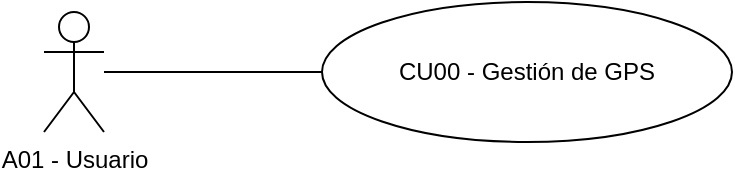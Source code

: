 <mxfile>
    <diagram id="LG21t9_7HDiOs6kUXc6H" name="Page-1">
        <mxGraphModel dx="1001" dy="779" grid="1" gridSize="10" guides="1" tooltips="1" connect="1" arrows="1" fold="1" page="1" pageScale="1" pageWidth="850" pageHeight="1100" math="0" shadow="0">
            <root>
                <mxCell id="0"/>
                <mxCell id="1" parent="0"/>
                <mxCell id="4" style="edgeStyle=none;html=1;entryX=0;entryY=0.5;entryDx=0;entryDy=0;endArrow=none;endFill=0;" edge="1" parent="1" source="2" target="3">
                    <mxGeometry relative="1" as="geometry"/>
                </mxCell>
                <mxCell id="2" value="A01 - Usuario" style="shape=umlActor;html=1;verticalLabelPosition=bottom;verticalAlign=top;align=center;" vertex="1" parent="1">
                    <mxGeometry x="118" y="402" width="30" height="60" as="geometry"/>
                </mxCell>
                <mxCell id="3" value="CU00 - Gestión de GPS" style="ellipse;whiteSpace=wrap;html=1;" vertex="1" parent="1">
                    <mxGeometry x="257" y="397" width="205" height="70" as="geometry"/>
                </mxCell>
            </root>
        </mxGraphModel>
    </diagram>
</mxfile>